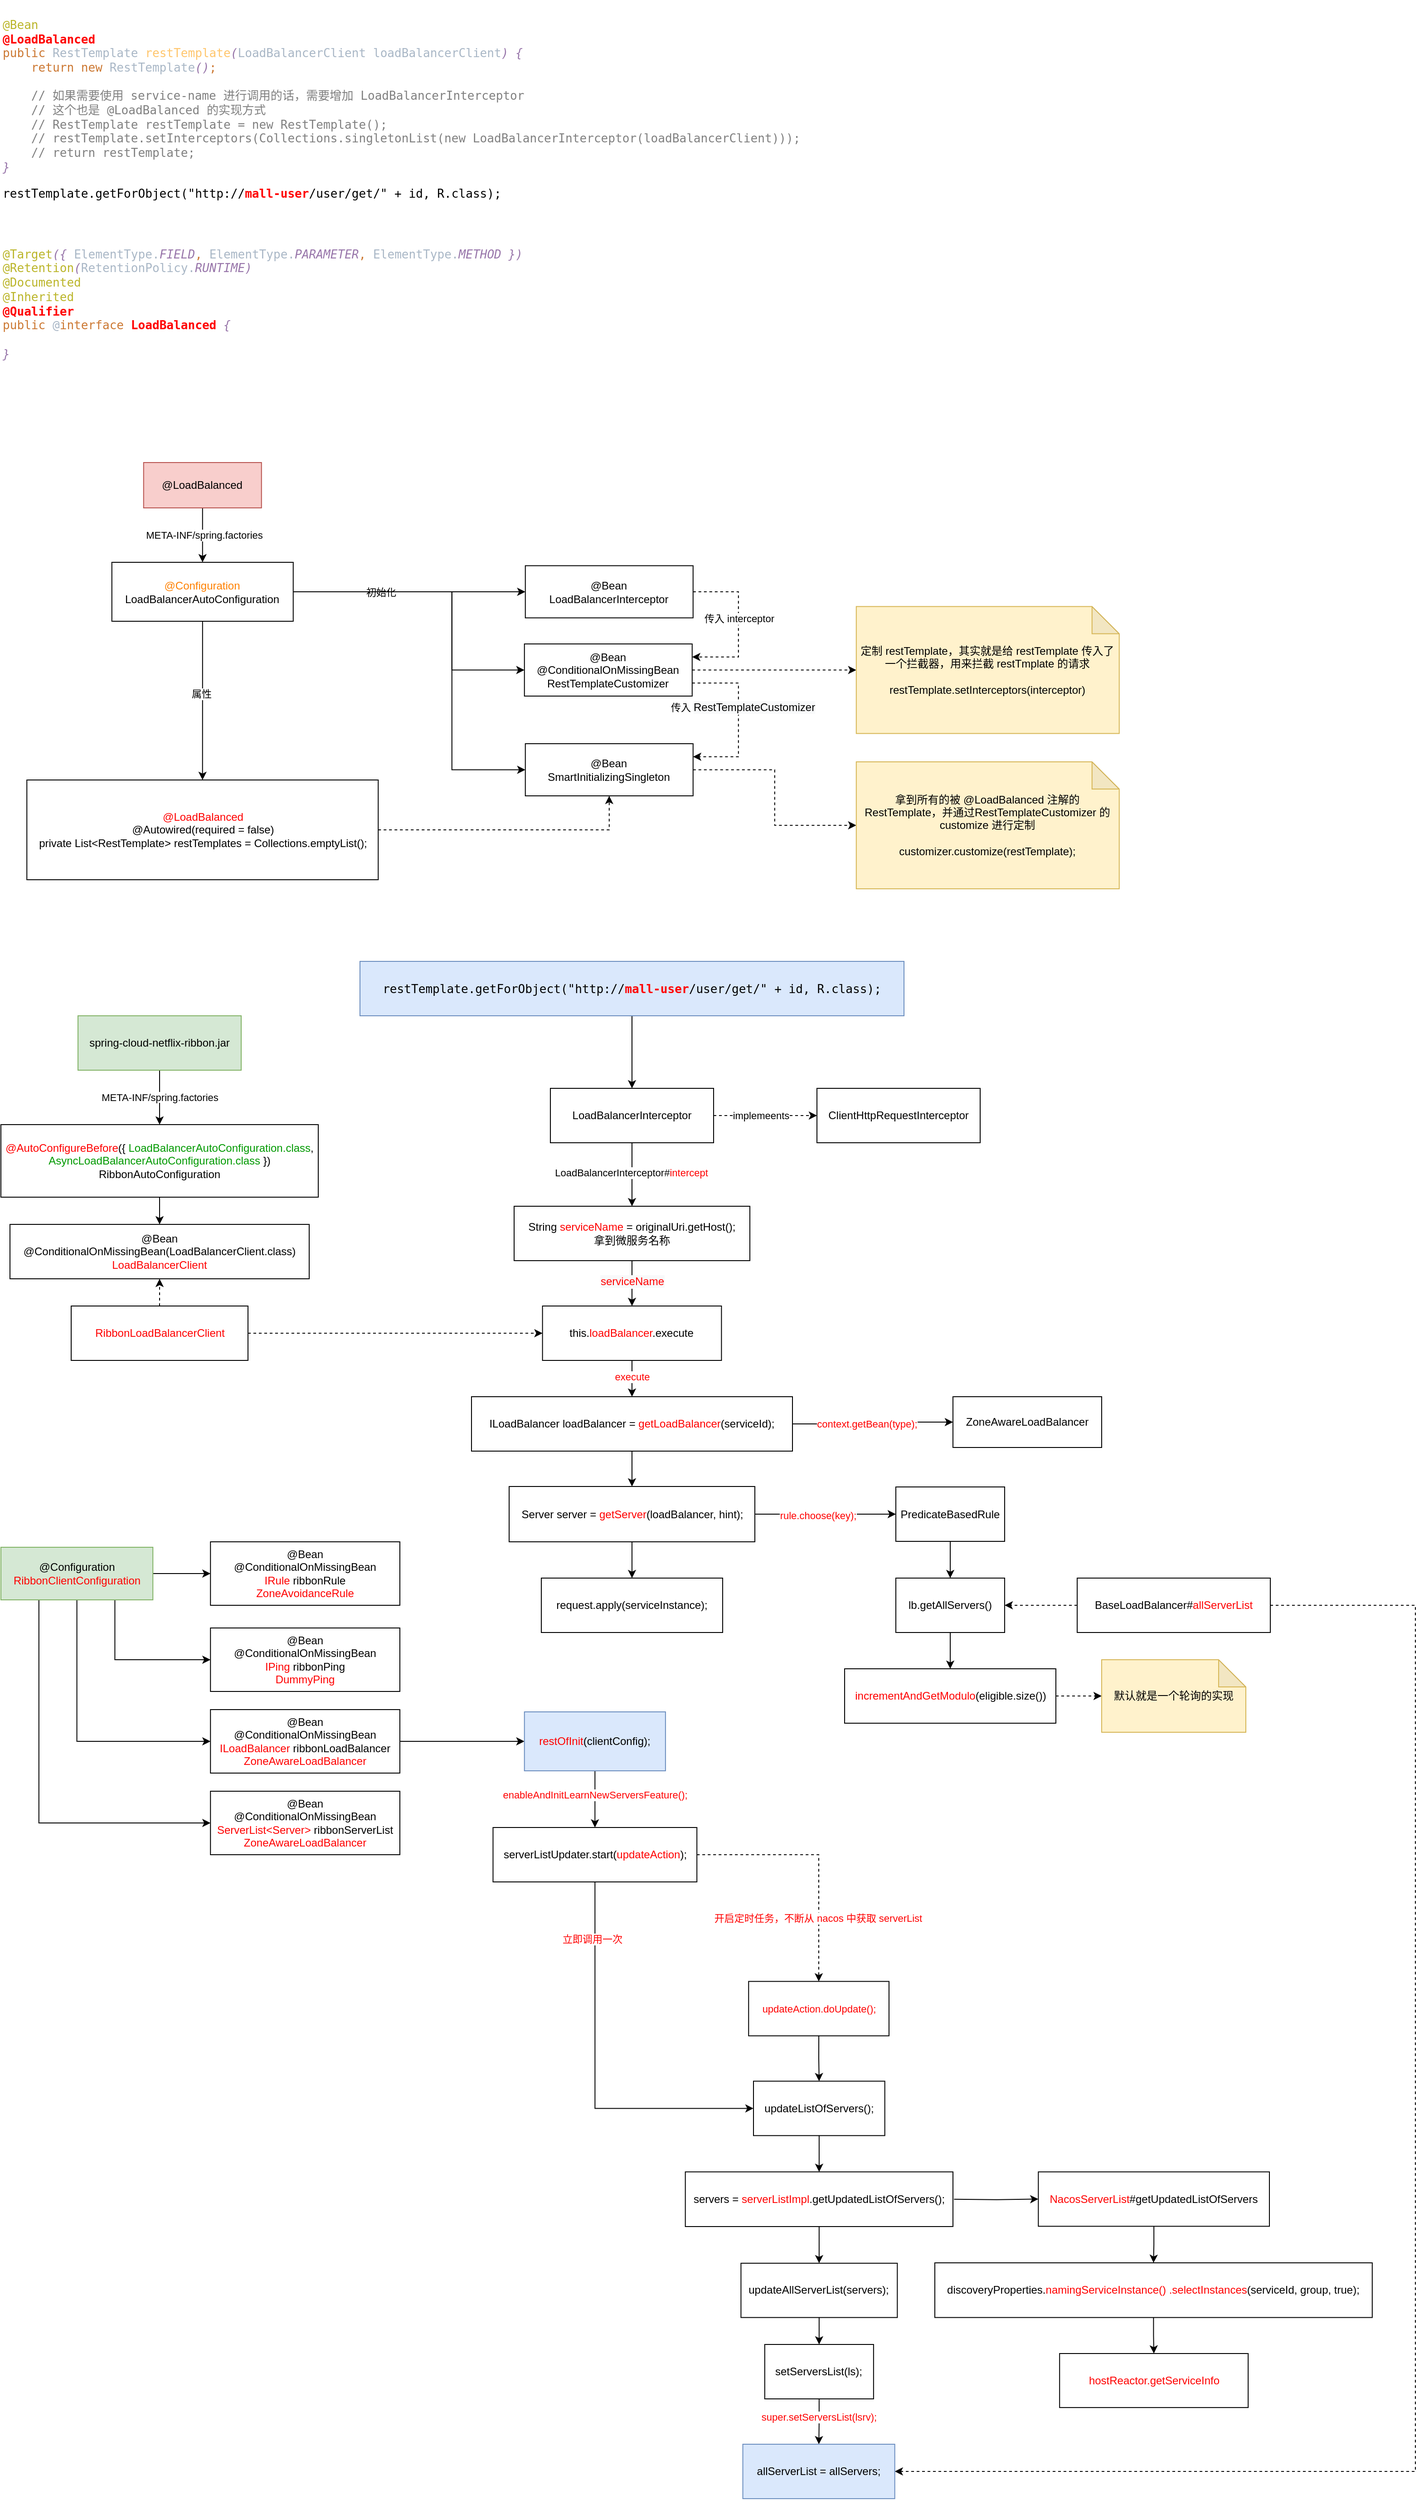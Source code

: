 <mxfile version="15.9.6" type="github">
  <diagram id="jnU9VCtfKc_u2QCwwV4z" name="Page-1">
    <mxGraphModel dx="1130" dy="623" grid="1" gridSize="10" guides="1" tooltips="1" connect="1" arrows="1" fold="1" page="1" pageScale="1" pageWidth="827" pageHeight="1169" math="0" shadow="0">
      <root>
        <mxCell id="0" />
        <mxCell id="1" parent="0" />
        <mxCell id="ezDLcKFUGdAhIEAtUIj--1" value="&lt;pre style=&quot;font-size: 9.8pt ; font-family: &amp;#34;jetbrains mono&amp;#34; , monospace&quot;&gt;&lt;span style=&quot;color: rgb(187 , 181 , 41)&quot;&gt;@Bean&lt;br&gt;&lt;/span&gt;&lt;b&gt;&lt;font color=&quot;#ff0000&quot;&gt;@LoadBalanced&lt;/font&gt;&lt;span style=&quot;color: rgb(128 , 128 , 128)&quot;&gt;&lt;br&gt;&lt;/span&gt;&lt;/b&gt;&lt;span style=&quot;color: rgb(204 , 120 , 50)&quot;&gt;public &lt;/span&gt;&lt;font color=&quot;#a9b7c6&quot;&gt;RestTemplate &lt;/font&gt;&lt;span style=&quot;color: rgb(255 , 198 , 109)&quot;&gt;restTemplate&lt;/span&gt;&lt;span style=&quot;color: rgb(152 , 118 , 170) ; font-style: italic&quot;&gt;(&lt;/span&gt;&lt;font color=&quot;#a9b7c6&quot;&gt;LoadBalancerClient loadBalancerClient&lt;/font&gt;&lt;span style=&quot;color: rgb(152 , 118 , 170) ; font-style: italic&quot;&gt;) {&lt;br&gt;&lt;/span&gt;&lt;span style=&quot;color: rgb(152 , 118 , 170) ; font-style: italic&quot;&gt;    &lt;/span&gt;&lt;span style=&quot;color: rgb(204 , 120 , 50)&quot;&gt;return new &lt;/span&gt;&lt;font color=&quot;#a9b7c6&quot;&gt;RestTemplate&lt;/font&gt;&lt;span style=&quot;color: rgb(152 , 118 , 170) ; font-style: italic&quot;&gt;()&lt;/span&gt;&lt;span style=&quot;color: rgb(204 , 120 , 50)&quot;&gt;;&lt;br&gt;&lt;/span&gt;&lt;span style=&quot;color: rgb(204 , 120 , 50)&quot;&gt;&lt;br&gt;&lt;/span&gt;&lt;span style=&quot;color: rgb(204 , 120 , 50)&quot;&gt;    &lt;/span&gt;&lt;span style=&quot;color: rgb(128 , 128 , 128)&quot;&gt;// 如果需要使用 service-name 进行调用的话，需要增加 LoadBalancerInterceptor&lt;br&gt;&lt;/span&gt;&lt;span style=&quot;color: rgb(128 , 128 , 128)&quot;&gt;    // 这个也是 @LoadBalanced 的实现方式&lt;br&gt;&lt;/span&gt;&lt;span style=&quot;color: rgb(128 , 128 , 128)&quot;&gt;    // RestTemplate restTemplate = new RestTemplate();&lt;br&gt;&lt;/span&gt;&lt;span style=&quot;color: rgb(128 , 128 , 128)&quot;&gt;    // restTemplate.setInterceptors(Collections.singletonList(new LoadBalancerInterceptor(loadBalancerClient)));&lt;br&gt;&lt;/span&gt;&lt;span style=&quot;color: rgb(128 , 128 , 128)&quot;&gt;    // return restTemplate;&lt;br&gt;&lt;/span&gt;&lt;span style=&quot;color: rgb(152 , 118 , 170) ; font-style: italic&quot;&gt;}&lt;/span&gt;&lt;/pre&gt;&lt;pre&gt;&lt;span style=&quot;font-size: 13.067px ; font-family: &amp;#34;jetbrains mono&amp;#34; , monospace ; white-space: normal&quot;&gt;restTemplate.getForObject(&quot;http://&lt;font color=&quot;#ff0000&quot;&gt;&lt;b&gt;mall-user&lt;/b&gt;&lt;/font&gt;/user/get/&quot; + id, R.class);&lt;/span&gt;&lt;br&gt;&lt;/pre&gt;" style="text;whiteSpace=wrap;html=1;" vertex="1" parent="1">
          <mxGeometry x="50" y="30" width="900" height="250" as="geometry" />
        </mxCell>
        <mxCell id="ezDLcKFUGdAhIEAtUIj--3" value="&lt;pre style=&quot;font-family: &amp;#34;jetbrains mono&amp;#34; , monospace ; font-size: 9.8pt&quot;&gt;&lt;span style=&quot;color: rgb(187 , 181 , 41)&quot;&gt;@Target&lt;/span&gt;&lt;span style=&quot;color: rgb(152 , 118 , 170) ; font-style: italic&quot;&gt;({ &lt;/span&gt;&lt;font color=&quot;#a9b7c6&quot;&gt;ElementType.&lt;/font&gt;&lt;span style=&quot;color: rgb(152 , 118 , 170) ; font-style: italic&quot;&gt;FIELD&lt;/span&gt;&lt;span style=&quot;color: rgb(204 , 120 , 50)&quot;&gt;, &lt;/span&gt;&lt;font color=&quot;#a9b7c6&quot;&gt;ElementType.&lt;/font&gt;&lt;span style=&quot;color: rgb(152 , 118 , 170) ; font-style: italic&quot;&gt;PARAMETER&lt;/span&gt;&lt;span style=&quot;color: rgb(204 , 120 , 50)&quot;&gt;, &lt;/span&gt;&lt;font color=&quot;#a9b7c6&quot;&gt;ElementType.&lt;/font&gt;&lt;span style=&quot;color: rgb(152 , 118 , 170) ; font-style: italic&quot;&gt;METHOD })&lt;br&gt;&lt;/span&gt;&lt;span style=&quot;color: rgb(187 , 181 , 41)&quot;&gt;@Retention&lt;/span&gt;&lt;span style=&quot;color: rgb(152 , 118 , 170) ; font-style: italic&quot;&gt;(&lt;/span&gt;&lt;font color=&quot;#a9b7c6&quot;&gt;RetentionPolicy.&lt;/font&gt;&lt;span style=&quot;color: rgb(152 , 118 , 170) ; font-style: italic&quot;&gt;RUNTIME)&lt;br&gt;&lt;/span&gt;&lt;span style=&quot;color: rgb(187 , 181 , 41)&quot;&gt;@Documented&lt;br&gt;&lt;/span&gt;&lt;span style=&quot;color: rgb(187 , 181 , 41)&quot;&gt;@Inherited&lt;br&gt;&lt;/span&gt;&lt;b&gt;&lt;font color=&quot;#ff0000&quot;&gt;@Qualifier&lt;/font&gt;&lt;/b&gt;&lt;font color=&quot;#bbb529&quot;&gt;&lt;br&gt;&lt;/font&gt;&lt;span style=&quot;color: rgb(204 , 120 , 50)&quot;&gt;public &lt;/span&gt;&lt;font color=&quot;#a9b7c6&quot;&gt;@&lt;/font&gt;&lt;span style=&quot;color: rgb(204 , 120 , 50)&quot;&gt;interface &lt;/span&gt;&lt;b&gt;&lt;font color=&quot;#ff0000&quot;&gt;LoadBalanced&lt;/font&gt;&lt;/b&gt;&lt;font color=&quot;#bbb529&quot;&gt; &lt;/font&gt;&lt;span style=&quot;color: rgb(152 , 118 , 170) ; font-style: italic&quot;&gt;{&lt;br&gt;&lt;/span&gt;&lt;span style=&quot;color: rgb(152 , 118 , 170) ; font-style: italic&quot;&gt;&lt;br&gt;&lt;/span&gt;&lt;span style=&quot;color: rgb(152 , 118 , 170) ; font-style: italic&quot;&gt;}&lt;/span&gt;&lt;/pre&gt;" style="text;html=1;strokeColor=none;fillColor=none;align=left;verticalAlign=middle;whiteSpace=wrap;fontColor=none;" vertex="1" parent="1">
          <mxGeometry x="50" y="290" width="600" height="150" as="geometry" />
        </mxCell>
        <mxCell id="ezDLcKFUGdAhIEAtUIj--9" style="edgeStyle=orthogonalEdgeStyle;rounded=0;orthogonalLoop=1;jettySize=auto;html=1;exitX=0.5;exitY=1;exitDx=0;exitDy=0;entryX=0.5;entryY=0;entryDx=0;entryDy=0;fontColor=#FF0000;" edge="1" parent="1" source="ezDLcKFUGdAhIEAtUIj--5" target="ezDLcKFUGdAhIEAtUIj--8">
          <mxGeometry relative="1" as="geometry" />
        </mxCell>
        <mxCell id="ezDLcKFUGdAhIEAtUIj--10" value="META-INF/spring.factories" style="edgeLabel;html=1;align=center;verticalAlign=middle;resizable=0;points=[];fontColor=#000000;" vertex="1" connectable="0" parent="ezDLcKFUGdAhIEAtUIj--9">
          <mxGeometry y="1" relative="1" as="geometry">
            <mxPoint as="offset" />
          </mxGeometry>
        </mxCell>
        <mxCell id="ezDLcKFUGdAhIEAtUIj--5" value="@LoadBalanced" style="rounded=0;whiteSpace=wrap;html=1;labelBackgroundColor=none;fillColor=#f8cecc;strokeColor=#b85450;" vertex="1" parent="1">
          <mxGeometry x="207.38" y="540" width="130" height="50" as="geometry" />
        </mxCell>
        <mxCell id="ezDLcKFUGdAhIEAtUIj--12" value="" style="edgeStyle=orthogonalEdgeStyle;rounded=0;orthogonalLoop=1;jettySize=auto;html=1;fontColor=#000000;" edge="1" parent="1" source="ezDLcKFUGdAhIEAtUIj--8" target="ezDLcKFUGdAhIEAtUIj--11">
          <mxGeometry relative="1" as="geometry" />
        </mxCell>
        <mxCell id="ezDLcKFUGdAhIEAtUIj--13" value="初始化" style="edgeLabel;html=1;align=center;verticalAlign=middle;resizable=0;points=[];fontColor=#000000;" vertex="1" connectable="0" parent="ezDLcKFUGdAhIEAtUIj--12">
          <mxGeometry x="-0.1" relative="1" as="geometry">
            <mxPoint x="-19" as="offset" />
          </mxGeometry>
        </mxCell>
        <mxCell id="ezDLcKFUGdAhIEAtUIj--15" style="edgeStyle=orthogonalEdgeStyle;rounded=0;orthogonalLoop=1;jettySize=auto;html=1;exitX=1;exitY=0.5;exitDx=0;exitDy=0;entryX=0;entryY=0.5;entryDx=0;entryDy=0;fontColor=#000000;" edge="1" parent="1" source="ezDLcKFUGdAhIEAtUIj--8" target="ezDLcKFUGdAhIEAtUIj--14">
          <mxGeometry relative="1" as="geometry">
            <Array as="points">
              <mxPoint x="547.38" y="683" />
              <mxPoint x="547.38" y="769" />
            </Array>
          </mxGeometry>
        </mxCell>
        <mxCell id="ezDLcKFUGdAhIEAtUIj--26" style="edgeStyle=orthogonalEdgeStyle;rounded=0;orthogonalLoop=1;jettySize=auto;html=1;exitX=1;exitY=0.5;exitDx=0;exitDy=0;fontColor=#000000;entryX=0;entryY=0.5;entryDx=0;entryDy=0;" edge="1" parent="1" source="ezDLcKFUGdAhIEAtUIj--8" target="ezDLcKFUGdAhIEAtUIj--25">
          <mxGeometry relative="1" as="geometry">
            <mxPoint x="477.38" y="860" as="targetPoint" />
            <Array as="points">
              <mxPoint x="547.38" y="683" />
              <mxPoint x="547.38" y="879" />
            </Array>
          </mxGeometry>
        </mxCell>
        <mxCell id="ezDLcKFUGdAhIEAtUIj--28" value="" style="edgeStyle=orthogonalEdgeStyle;rounded=0;orthogonalLoop=1;jettySize=auto;html=1;fontColor=#000000;" edge="1" parent="1" source="ezDLcKFUGdAhIEAtUIj--8" target="ezDLcKFUGdAhIEAtUIj--27">
          <mxGeometry relative="1" as="geometry" />
        </mxCell>
        <mxCell id="ezDLcKFUGdAhIEAtUIj--29" value="属性" style="edgeLabel;html=1;align=center;verticalAlign=middle;resizable=0;points=[];fontColor=#000000;" vertex="1" connectable="0" parent="ezDLcKFUGdAhIEAtUIj--28">
          <mxGeometry x="-0.092" y="-2" relative="1" as="geometry">
            <mxPoint as="offset" />
          </mxGeometry>
        </mxCell>
        <mxCell id="ezDLcKFUGdAhIEAtUIj--8" value="&lt;font color=&quot;#ff8000&quot;&gt;@Configuration&lt;/font&gt;&lt;br&gt;&lt;font color=&quot;#000000&quot;&gt;LoadBalancerAutoConfiguration&lt;/font&gt;" style="rounded=0;whiteSpace=wrap;html=1;labelBackgroundColor=none;fontColor=#FF0000;" vertex="1" parent="1">
          <mxGeometry x="172.38" y="650" width="200" height="65" as="geometry" />
        </mxCell>
        <mxCell id="ezDLcKFUGdAhIEAtUIj--18" style="edgeStyle=orthogonalEdgeStyle;rounded=0;orthogonalLoop=1;jettySize=auto;html=1;exitX=1;exitY=0.5;exitDx=0;exitDy=0;entryX=1;entryY=0.25;entryDx=0;entryDy=0;fontColor=#000000;dashed=1;" edge="1" parent="1" source="ezDLcKFUGdAhIEAtUIj--11" target="ezDLcKFUGdAhIEAtUIj--14">
          <mxGeometry relative="1" as="geometry">
            <Array as="points">
              <mxPoint x="863.38" y="683" />
              <mxPoint x="863.38" y="754" />
            </Array>
          </mxGeometry>
        </mxCell>
        <mxCell id="ezDLcKFUGdAhIEAtUIj--19" value="传入 interceptor" style="edgeLabel;html=1;align=center;verticalAlign=middle;resizable=0;points=[];fontColor=#000000;" vertex="1" connectable="0" parent="ezDLcKFUGdAhIEAtUIj--18">
          <mxGeometry x="0.186" relative="1" as="geometry">
            <mxPoint y="-23" as="offset" />
          </mxGeometry>
        </mxCell>
        <mxCell id="ezDLcKFUGdAhIEAtUIj--11" value="&lt;font color=&quot;#000000&quot;&gt;@Bean&lt;br&gt;LoadBalancerInterceptor&lt;/font&gt;" style="whiteSpace=wrap;html=1;fontColor=#FF0000;rounded=0;labelBackgroundColor=none;" vertex="1" parent="1">
          <mxGeometry x="628.38" y="653.75" width="185" height="57.5" as="geometry" />
        </mxCell>
        <mxCell id="ezDLcKFUGdAhIEAtUIj--24" style="edgeStyle=orthogonalEdgeStyle;rounded=0;orthogonalLoop=1;jettySize=auto;html=1;exitX=1;exitY=0.5;exitDx=0;exitDy=0;entryX=0;entryY=0.5;entryDx=0;entryDy=0;entryPerimeter=0;dashed=1;fontColor=#000000;" edge="1" parent="1" source="ezDLcKFUGdAhIEAtUIj--14" target="ezDLcKFUGdAhIEAtUIj--22">
          <mxGeometry relative="1" as="geometry" />
        </mxCell>
        <mxCell id="ezDLcKFUGdAhIEAtUIj--32" style="edgeStyle=orthogonalEdgeStyle;rounded=0;orthogonalLoop=1;jettySize=auto;html=1;exitX=1;exitY=0.75;exitDx=0;exitDy=0;entryX=1;entryY=0.25;entryDx=0;entryDy=0;fontColor=#000000;dashed=1;" edge="1" parent="1" source="ezDLcKFUGdAhIEAtUIj--14" target="ezDLcKFUGdAhIEAtUIj--25">
          <mxGeometry relative="1" as="geometry">
            <Array as="points">
              <mxPoint x="863.38" y="783" />
              <mxPoint x="863.38" y="864" />
            </Array>
          </mxGeometry>
        </mxCell>
        <mxCell id="ezDLcKFUGdAhIEAtUIj--33" value="传入&amp;nbsp;&lt;span style=&quot;font-size: 12px ; background-color: rgb(248 , 249 , 250)&quot;&gt;RestTemplateCustomizer&lt;/span&gt;" style="edgeLabel;html=1;align=center;verticalAlign=middle;resizable=0;points=[];fontColor=#000000;" vertex="1" connectable="0" parent="ezDLcKFUGdAhIEAtUIj--32">
          <mxGeometry x="0.046" y="-1" relative="1" as="geometry">
            <mxPoint x="5" y="-18" as="offset" />
          </mxGeometry>
        </mxCell>
        <mxCell id="ezDLcKFUGdAhIEAtUIj--14" value="&lt;div&gt;&lt;span&gt;&lt;font color=&quot;#000000&quot;&gt;@Bean&lt;/font&gt;&lt;/span&gt;&lt;/div&gt;&lt;font color=&quot;#000000&quot;&gt;@ConditionalOnMissingBean&lt;br&gt;&lt;/font&gt;&lt;div&gt;&lt;span&gt;&lt;font color=&quot;#000000&quot;&gt;RestTemplateCustomizer&lt;/font&gt;&lt;/span&gt;&lt;/div&gt;" style="whiteSpace=wrap;html=1;fontColor=#FF0000;rounded=0;labelBackgroundColor=none;align=center;" vertex="1" parent="1">
          <mxGeometry x="627.38" y="740" width="185" height="57.5" as="geometry" />
        </mxCell>
        <mxCell id="ezDLcKFUGdAhIEAtUIj--22" value="定制 restTemplate，其实就是给 restTemplate 传入了一个拦截器，用来拦截 restTmplate 的请求&lt;br&gt;&lt;br&gt;restTemplate.setInterceptors(interceptor)" style="shape=note;whiteSpace=wrap;html=1;backgroundOutline=1;darkOpacity=0.05;labelBackgroundColor=none;fillColor=#fff2cc;strokeColor=#d6b656;" vertex="1" parent="1">
          <mxGeometry x="993.38" y="698.75" width="290" height="140" as="geometry" />
        </mxCell>
        <mxCell id="ezDLcKFUGdAhIEAtUIj--35" style="edgeStyle=orthogonalEdgeStyle;rounded=0;orthogonalLoop=1;jettySize=auto;html=1;exitX=1;exitY=0.5;exitDx=0;exitDy=0;entryX=0;entryY=0.5;entryDx=0;entryDy=0;entryPerimeter=0;dashed=1;fontColor=#000000;" edge="1" parent="1" source="ezDLcKFUGdAhIEAtUIj--25" target="ezDLcKFUGdAhIEAtUIj--34">
          <mxGeometry relative="1" as="geometry" />
        </mxCell>
        <mxCell id="ezDLcKFUGdAhIEAtUIj--25" value="&lt;div&gt;&lt;span&gt;&lt;font color=&quot;#000000&quot;&gt;@Bean&lt;/font&gt;&lt;/span&gt;&lt;/div&gt;&lt;font color=&quot;#000000&quot;&gt;SmartInitializingSingleton&lt;/font&gt;" style="whiteSpace=wrap;html=1;fontColor=#FF0000;rounded=0;labelBackgroundColor=none;align=center;" vertex="1" parent="1">
          <mxGeometry x="628.38" y="850" width="185" height="57.5" as="geometry" />
        </mxCell>
        <mxCell id="ezDLcKFUGdAhIEAtUIj--36" style="edgeStyle=orthogonalEdgeStyle;rounded=0;orthogonalLoop=1;jettySize=auto;html=1;exitX=1;exitY=0.5;exitDx=0;exitDy=0;entryX=0.5;entryY=1;entryDx=0;entryDy=0;dashed=1;fontColor=#000000;" edge="1" parent="1" source="ezDLcKFUGdAhIEAtUIj--27" target="ezDLcKFUGdAhIEAtUIj--25">
          <mxGeometry relative="1" as="geometry" />
        </mxCell>
        <mxCell id="ezDLcKFUGdAhIEAtUIj--27" value="@LoadBalanced &lt;br&gt;&lt;font color=&quot;#000000&quot;&gt;@Autowired(required = false) &lt;br&gt;private List&amp;lt;RestTemplate&amp;gt; restTemplates = Collections.emptyList();&lt;/font&gt;" style="whiteSpace=wrap;html=1;fontColor=#FF0000;rounded=0;labelBackgroundColor=none;" vertex="1" parent="1">
          <mxGeometry x="78.63" y="890" width="387.5" height="110" as="geometry" />
        </mxCell>
        <mxCell id="ezDLcKFUGdAhIEAtUIj--34" value="拿到所有的被 @LoadBalanced 注解的 RestTemplate，并通过RestTemplateCustomizer 的 customize 进行定制&lt;br&gt;&lt;br&gt;customizer.customize(restTemplate);" style="shape=note;whiteSpace=wrap;html=1;backgroundOutline=1;darkOpacity=0.05;labelBackgroundColor=none;fillColor=#fff2cc;strokeColor=#d6b656;" vertex="1" parent="1">
          <mxGeometry x="993.38" y="870" width="290" height="140" as="geometry" />
        </mxCell>
        <mxCell id="ezDLcKFUGdAhIEAtUIj--43" style="edgeStyle=orthogonalEdgeStyle;rounded=0;orthogonalLoop=1;jettySize=auto;html=1;exitX=0.5;exitY=1;exitDx=0;exitDy=0;entryX=0.5;entryY=0;entryDx=0;entryDy=0;fontColor=#000000;" edge="1" parent="1" source="ezDLcKFUGdAhIEAtUIj--38" target="ezDLcKFUGdAhIEAtUIj--39">
          <mxGeometry relative="1" as="geometry" />
        </mxCell>
        <mxCell id="ezDLcKFUGdAhIEAtUIj--38" value="&lt;pre style=&quot;text-align: left&quot;&gt;&lt;span style=&quot;font-size: 13.067px ; font-family: &amp;#34;jetbrains mono&amp;#34; , monospace&quot;&gt;restTemplate.getForObject(&quot;http://&lt;font color=&quot;#ff0000&quot;&gt;&lt;b&gt;mall-user&lt;/b&gt;&lt;/font&gt;/user/get/&quot; + id, R.class);&lt;/span&gt;&lt;/pre&gt;" style="rounded=0;whiteSpace=wrap;html=1;labelBackgroundColor=none;fillColor=#dae8fc;strokeColor=#6c8ebf;" vertex="1" parent="1">
          <mxGeometry x="446" y="1090" width="600" height="60" as="geometry" />
        </mxCell>
        <mxCell id="ezDLcKFUGdAhIEAtUIj--41" value="" style="edgeStyle=orthogonalEdgeStyle;rounded=0;orthogonalLoop=1;jettySize=auto;html=1;dashed=1;fontColor=#000000;" edge="1" parent="1" source="ezDLcKFUGdAhIEAtUIj--39" target="ezDLcKFUGdAhIEAtUIj--40">
          <mxGeometry relative="1" as="geometry" />
        </mxCell>
        <mxCell id="ezDLcKFUGdAhIEAtUIj--42" value="implemeents" style="edgeLabel;html=1;align=center;verticalAlign=middle;resizable=0;points=[];fontColor=#000000;" vertex="1" connectable="0" parent="ezDLcKFUGdAhIEAtUIj--41">
          <mxGeometry x="-0.385" y="-1" relative="1" as="geometry">
            <mxPoint x="17" y="-1" as="offset" />
          </mxGeometry>
        </mxCell>
        <mxCell id="ezDLcKFUGdAhIEAtUIj--45" value="" style="edgeStyle=orthogonalEdgeStyle;rounded=0;orthogonalLoop=1;jettySize=auto;html=1;fontColor=#000000;" edge="1" parent="1" source="ezDLcKFUGdAhIEAtUIj--39" target="ezDLcKFUGdAhIEAtUIj--44">
          <mxGeometry relative="1" as="geometry" />
        </mxCell>
        <mxCell id="ezDLcKFUGdAhIEAtUIj--46" value="LoadBalancerInterceptor#&lt;font color=&quot;#ff0000&quot;&gt;intercept&lt;/font&gt;" style="edgeLabel;html=1;align=center;verticalAlign=middle;resizable=0;points=[];fontColor=#000000;" vertex="1" connectable="0" parent="ezDLcKFUGdAhIEAtUIj--45">
          <mxGeometry x="-0.075" y="-1" relative="1" as="geometry">
            <mxPoint as="offset" />
          </mxGeometry>
        </mxCell>
        <mxCell id="ezDLcKFUGdAhIEAtUIj--39" value="LoadBalancerInterceptor" style="rounded=0;whiteSpace=wrap;html=1;labelBackgroundColor=none;fontColor=#000000;" vertex="1" parent="1">
          <mxGeometry x="656.01" y="1230" width="180" height="60" as="geometry" />
        </mxCell>
        <mxCell id="ezDLcKFUGdAhIEAtUIj--40" value="ClientHttpRequestInterceptor" style="whiteSpace=wrap;html=1;fontColor=#000000;rounded=0;labelBackgroundColor=none;" vertex="1" parent="1">
          <mxGeometry x="950" y="1230" width="180" height="60" as="geometry" />
        </mxCell>
        <mxCell id="ezDLcKFUGdAhIEAtUIj--57" value="" style="edgeStyle=orthogonalEdgeStyle;rounded=0;orthogonalLoop=1;jettySize=auto;html=1;fontColor=#000000;" edge="1" parent="1" source="ezDLcKFUGdAhIEAtUIj--44" target="ezDLcKFUGdAhIEAtUIj--56">
          <mxGeometry relative="1" as="geometry" />
        </mxCell>
        <mxCell id="ezDLcKFUGdAhIEAtUIj--67" value="&lt;span style=&quot;font-size: 12px ; background-color: rgb(248 , 249 , 250)&quot;&gt;serviceName&lt;/span&gt;" style="edgeLabel;html=1;align=center;verticalAlign=middle;resizable=0;points=[];fontColor=#FF0000;" vertex="1" connectable="0" parent="ezDLcKFUGdAhIEAtUIj--57">
          <mxGeometry x="-0.108" relative="1" as="geometry">
            <mxPoint as="offset" />
          </mxGeometry>
        </mxCell>
        <mxCell id="ezDLcKFUGdAhIEAtUIj--44" value="String &lt;font color=&quot;#ff0000&quot;&gt;serviceName&lt;/font&gt; = originalUri.getHost();&lt;br&gt;拿到微服务名称" style="whiteSpace=wrap;html=1;fontColor=#000000;rounded=0;labelBackgroundColor=none;" vertex="1" parent="1">
          <mxGeometry x="616.01" y="1360" width="260" height="60" as="geometry" />
        </mxCell>
        <mxCell id="ezDLcKFUGdAhIEAtUIj--59" style="edgeStyle=orthogonalEdgeStyle;rounded=0;orthogonalLoop=1;jettySize=auto;html=1;exitX=0.5;exitY=1;exitDx=0;exitDy=0;entryX=0.5;entryY=0;entryDx=0;entryDy=0;fontColor=#000000;" edge="1" parent="1" source="ezDLcKFUGdAhIEAtUIj--47" target="ezDLcKFUGdAhIEAtUIj--48">
          <mxGeometry relative="1" as="geometry" />
        </mxCell>
        <mxCell id="ezDLcKFUGdAhIEAtUIj--47" value="&lt;font color=&quot;#000000&quot;&gt;spring-cloud-netflix-ribbon.jar&lt;/font&gt;" style="rounded=0;whiteSpace=wrap;html=1;labelBackgroundColor=none;fillColor=#d5e8d4;strokeColor=#82b366;" vertex="1" parent="1">
          <mxGeometry x="135" y="1150" width="180" height="60" as="geometry" />
        </mxCell>
        <mxCell id="ezDLcKFUGdAhIEAtUIj--62" style="edgeStyle=orthogonalEdgeStyle;rounded=0;orthogonalLoop=1;jettySize=auto;html=1;exitX=0.5;exitY=1;exitDx=0;exitDy=0;entryX=0.5;entryY=0;entryDx=0;entryDy=0;fontColor=#000000;" edge="1" parent="1" source="ezDLcKFUGdAhIEAtUIj--48" target="ezDLcKFUGdAhIEAtUIj--51">
          <mxGeometry relative="1" as="geometry" />
        </mxCell>
        <mxCell id="ezDLcKFUGdAhIEAtUIj--48" value="@AutoConfigureBefore&lt;font color=&quot;#000000&quot;&gt;({ &lt;/font&gt;&lt;font color=&quot;#009900&quot;&gt;LoadBalancerAutoConfiguration.class&lt;/font&gt;&lt;font color=&quot;#000000&quot;&gt;, &lt;/font&gt;&lt;font color=&quot;#009900&quot;&gt;AsyncLoadBalancerAutoConfiguration.class&lt;/font&gt;&lt;font color=&quot;#000000&quot;&gt; })&lt;br&gt;RibbonAutoConfiguration&lt;/font&gt;" style="whiteSpace=wrap;html=1;fontColor=#FF0000;rounded=0;labelBackgroundColor=none;" vertex="1" parent="1">
          <mxGeometry x="50" y="1270" width="350" height="80" as="geometry" />
        </mxCell>
        <mxCell id="ezDLcKFUGdAhIEAtUIj--51" value="&lt;font color=&quot;#000000&quot;&gt;@Bean&lt;br&gt;@ConditionalOnMissingBean(LoadBalancerClient.class)&lt;/font&gt;&lt;br&gt;LoadBalancerClient" style="whiteSpace=wrap;html=1;fontColor=#FF0000;rounded=0;labelBackgroundColor=none;" vertex="1" parent="1">
          <mxGeometry x="60" y="1380" width="330" height="60" as="geometry" />
        </mxCell>
        <mxCell id="ezDLcKFUGdAhIEAtUIj--55" style="edgeStyle=orthogonalEdgeStyle;rounded=0;orthogonalLoop=1;jettySize=auto;html=1;exitX=0.5;exitY=0;exitDx=0;exitDy=0;entryX=0.5;entryY=1;entryDx=0;entryDy=0;fontColor=#000000;dashed=1;" edge="1" parent="1" source="ezDLcKFUGdAhIEAtUIj--53" target="ezDLcKFUGdAhIEAtUIj--51">
          <mxGeometry relative="1" as="geometry" />
        </mxCell>
        <mxCell id="ezDLcKFUGdAhIEAtUIj--63" style="edgeStyle=orthogonalEdgeStyle;rounded=0;orthogonalLoop=1;jettySize=auto;html=1;exitX=1;exitY=0.5;exitDx=0;exitDy=0;entryX=0;entryY=0.5;entryDx=0;entryDy=0;fontColor=#000000;dashed=1;" edge="1" parent="1" source="ezDLcKFUGdAhIEAtUIj--53" target="ezDLcKFUGdAhIEAtUIj--56">
          <mxGeometry relative="1" as="geometry" />
        </mxCell>
        <mxCell id="ezDLcKFUGdAhIEAtUIj--53" value="RibbonLoadBalancerClient" style="whiteSpace=wrap;html=1;fontColor=#FF0000;rounded=0;labelBackgroundColor=none;" vertex="1" parent="1">
          <mxGeometry x="127.5" y="1470" width="195" height="60" as="geometry" />
        </mxCell>
        <mxCell id="ezDLcKFUGdAhIEAtUIj--66" value="" style="edgeStyle=orthogonalEdgeStyle;rounded=0;orthogonalLoop=1;jettySize=auto;html=1;fontColor=#FF0000;" edge="1" parent="1" source="ezDLcKFUGdAhIEAtUIj--56" target="ezDLcKFUGdAhIEAtUIj--65">
          <mxGeometry relative="1" as="geometry" />
        </mxCell>
        <mxCell id="ezDLcKFUGdAhIEAtUIj--128" value="execute" style="edgeLabel;html=1;align=center;verticalAlign=middle;resizable=0;points=[];fontColor=#FF0000;" vertex="1" connectable="0" parent="ezDLcKFUGdAhIEAtUIj--66">
          <mxGeometry x="-0.126" relative="1" as="geometry">
            <mxPoint as="offset" />
          </mxGeometry>
        </mxCell>
        <mxCell id="ezDLcKFUGdAhIEAtUIj--56" value="this.&lt;font color=&quot;#ff0000&quot;&gt;loadBalancer&lt;/font&gt;.execute" style="whiteSpace=wrap;html=1;fontColor=#000000;rounded=0;labelBackgroundColor=none;" vertex="1" parent="1">
          <mxGeometry x="647.32" y="1470" width="197.37" height="60" as="geometry" />
        </mxCell>
        <mxCell id="ezDLcKFUGdAhIEAtUIj--60" value="&lt;span style=&quot;font-size: 11px ; background-color: rgb(255 , 255 , 255)&quot;&gt;META-INF/spring.factories&lt;/span&gt;" style="text;html=1;align=center;verticalAlign=middle;resizable=0;points=[];autosize=1;strokeColor=none;fillColor=none;fontColor=#000000;" vertex="1" parent="1">
          <mxGeometry x="145" y="1230" width="160" height="20" as="geometry" />
        </mxCell>
        <mxCell id="ezDLcKFUGdAhIEAtUIj--69" value="" style="edgeStyle=orthogonalEdgeStyle;rounded=0;orthogonalLoop=1;jettySize=auto;html=1;fontColor=#FF0000;" edge="1" parent="1" source="ezDLcKFUGdAhIEAtUIj--65" target="ezDLcKFUGdAhIEAtUIj--68">
          <mxGeometry relative="1" as="geometry" />
        </mxCell>
        <mxCell id="ezDLcKFUGdAhIEAtUIj--70" value="context.getBean(type);" style="edgeLabel;html=1;align=center;verticalAlign=middle;resizable=0;points=[];fontColor=#FF0000;" vertex="1" connectable="0" parent="ezDLcKFUGdAhIEAtUIj--69">
          <mxGeometry x="-0.084" relative="1" as="geometry">
            <mxPoint as="offset" />
          </mxGeometry>
        </mxCell>
        <mxCell id="ezDLcKFUGdAhIEAtUIj--86" style="edgeStyle=orthogonalEdgeStyle;rounded=0;orthogonalLoop=1;jettySize=auto;html=1;exitX=0.5;exitY=1;exitDx=0;exitDy=0;fontColor=#FF0000;" edge="1" parent="1" source="ezDLcKFUGdAhIEAtUIj--65" target="ezDLcKFUGdAhIEAtUIj--84">
          <mxGeometry relative="1" as="geometry" />
        </mxCell>
        <mxCell id="ezDLcKFUGdAhIEAtUIj--65" value="ILoadBalancer loadBalancer = &lt;font color=&quot;#ff0000&quot;&gt;getLoadBalancer&lt;/font&gt;(serviceId);" style="whiteSpace=wrap;html=1;fontColor=#000000;rounded=0;labelBackgroundColor=none;" vertex="1" parent="1">
          <mxGeometry x="569.01" y="1570" width="353.99" height="60" as="geometry" />
        </mxCell>
        <mxCell id="ezDLcKFUGdAhIEAtUIj--68" value="ZoneAwareLoadBalancer" style="whiteSpace=wrap;html=1;fontColor=#000000;rounded=0;labelBackgroundColor=none;" vertex="1" parent="1">
          <mxGeometry x="1100" y="1570" width="164.01" height="56" as="geometry" />
        </mxCell>
        <mxCell id="ezDLcKFUGdAhIEAtUIj--80" style="edgeStyle=orthogonalEdgeStyle;rounded=0;orthogonalLoop=1;jettySize=auto;html=1;exitX=1;exitY=0.5;exitDx=0;exitDy=0;entryX=0;entryY=0.5;entryDx=0;entryDy=0;fontColor=#000000;" edge="1" parent="1" source="ezDLcKFUGdAhIEAtUIj--71" target="ezDLcKFUGdAhIEAtUIj--74">
          <mxGeometry relative="1" as="geometry" />
        </mxCell>
        <mxCell id="ezDLcKFUGdAhIEAtUIj--81" style="edgeStyle=orthogonalEdgeStyle;rounded=0;orthogonalLoop=1;jettySize=auto;html=1;exitX=0.75;exitY=1;exitDx=0;exitDy=0;entryX=0;entryY=0.5;entryDx=0;entryDy=0;fontColor=#000000;" edge="1" parent="1" source="ezDLcKFUGdAhIEAtUIj--71" target="ezDLcKFUGdAhIEAtUIj--76">
          <mxGeometry relative="1" as="geometry" />
        </mxCell>
        <mxCell id="ezDLcKFUGdAhIEAtUIj--82" style="edgeStyle=orthogonalEdgeStyle;rounded=0;orthogonalLoop=1;jettySize=auto;html=1;exitX=0.5;exitY=1;exitDx=0;exitDy=0;entryX=0;entryY=0.5;entryDx=0;entryDy=0;fontColor=#000000;" edge="1" parent="1" source="ezDLcKFUGdAhIEAtUIj--71" target="ezDLcKFUGdAhIEAtUIj--78">
          <mxGeometry relative="1" as="geometry" />
        </mxCell>
        <mxCell id="ezDLcKFUGdAhIEAtUIj--97" style="edgeStyle=orthogonalEdgeStyle;rounded=0;orthogonalLoop=1;jettySize=auto;html=1;exitX=0.25;exitY=1;exitDx=0;exitDy=0;entryX=0;entryY=0.5;entryDx=0;entryDy=0;fontColor=#FF0000;" edge="1" parent="1" source="ezDLcKFUGdAhIEAtUIj--71" target="ezDLcKFUGdAhIEAtUIj--96">
          <mxGeometry relative="1" as="geometry" />
        </mxCell>
        <mxCell id="ezDLcKFUGdAhIEAtUIj--71" value="@Configuration&lt;br&gt;&lt;font color=&quot;#ff0000&quot;&gt;RibbonClientConfiguration&lt;/font&gt;" style="whiteSpace=wrap;html=1;rounded=0;labelBackgroundColor=none;fillColor=#d5e8d4;strokeColor=#82b366;" vertex="1" parent="1">
          <mxGeometry x="50" y="1736" width="167.62" height="58" as="geometry" />
        </mxCell>
        <mxCell id="ezDLcKFUGdAhIEAtUIj--74" value="@Bean&lt;br&gt;@ConditionalOnMissingBean&lt;br&gt;&lt;font color=&quot;#ff0000&quot;&gt;IRule&lt;/font&gt; ribbonRule&lt;font color=&quot;#ff0000&quot;&gt;&lt;br&gt;ZoneAvoidanceRule&lt;br&gt;&lt;/font&gt;" style="whiteSpace=wrap;html=1;fontColor=#000000;rounded=0;labelBackgroundColor=none;" vertex="1" parent="1">
          <mxGeometry x="281.13" y="1730" width="208.87" height="70" as="geometry" />
        </mxCell>
        <mxCell id="ezDLcKFUGdAhIEAtUIj--76" value="@Bean&lt;br&gt;@ConditionalOnMissingBean&lt;br&gt;&lt;font color=&quot;#ff0000&quot;&gt;IPing&lt;/font&gt; ribbonPing&lt;br&gt;&lt;font color=&quot;#ff0000&quot;&gt;DummyPing&lt;/font&gt;" style="whiteSpace=wrap;html=1;fontColor=#000000;rounded=0;labelBackgroundColor=none;" vertex="1" parent="1">
          <mxGeometry x="281.13" y="1825" width="208.87" height="70" as="geometry" />
        </mxCell>
        <mxCell id="ezDLcKFUGdAhIEAtUIj--101" value="" style="edgeStyle=orthogonalEdgeStyle;rounded=0;orthogonalLoop=1;jettySize=auto;html=1;fontColor=#000000;" edge="1" parent="1" source="ezDLcKFUGdAhIEAtUIj--78" target="ezDLcKFUGdAhIEAtUIj--100">
          <mxGeometry relative="1" as="geometry" />
        </mxCell>
        <mxCell id="ezDLcKFUGdAhIEAtUIj--78" value="@Bean&lt;br&gt;@ConditionalOnMissingBean&lt;br&gt;&lt;font color=&quot;#ff0000&quot;&gt;ILoadBalancer &lt;/font&gt;ribbonLoadBalancer&lt;br&gt;&lt;span style=&quot;color: rgb(255 , 0 , 0)&quot;&gt;ZoneAwareLoadBalancer&lt;/span&gt;" style="whiteSpace=wrap;html=1;fontColor=#000000;rounded=0;labelBackgroundColor=none;" vertex="1" parent="1">
          <mxGeometry x="281.13" y="1915" width="208.87" height="70" as="geometry" />
        </mxCell>
        <mxCell id="ezDLcKFUGdAhIEAtUIj--88" value="" style="edgeStyle=orthogonalEdgeStyle;rounded=0;orthogonalLoop=1;jettySize=auto;html=1;fontColor=#FF0000;" edge="1" parent="1" source="ezDLcKFUGdAhIEAtUIj--84" target="ezDLcKFUGdAhIEAtUIj--87">
          <mxGeometry relative="1" as="geometry" />
        </mxCell>
        <mxCell id="ezDLcKFUGdAhIEAtUIj--89" value="rule.choose(key);" style="edgeLabel;html=1;align=center;verticalAlign=middle;resizable=0;points=[];fontColor=#FF0000;" vertex="1" connectable="0" parent="ezDLcKFUGdAhIEAtUIj--88">
          <mxGeometry x="-0.11" y="-1" relative="1" as="geometry">
            <mxPoint as="offset" />
          </mxGeometry>
        </mxCell>
        <mxCell id="ezDLcKFUGdAhIEAtUIj--147" value="" style="edgeStyle=orthogonalEdgeStyle;rounded=0;orthogonalLoop=1;jettySize=auto;html=1;fontColor=#FF0000;" edge="1" parent="1" source="ezDLcKFUGdAhIEAtUIj--84" target="ezDLcKFUGdAhIEAtUIj--146">
          <mxGeometry relative="1" as="geometry" />
        </mxCell>
        <mxCell id="ezDLcKFUGdAhIEAtUIj--84" value="Server server = &lt;font color=&quot;#ff0000&quot;&gt;getServer&lt;/font&gt;(loadBalancer, hint);" style="whiteSpace=wrap;html=1;fontColor=#000000;rounded=0;labelBackgroundColor=none;" vertex="1" parent="1">
          <mxGeometry x="610.52" y="1669" width="270.99" height="61" as="geometry" />
        </mxCell>
        <mxCell id="ezDLcKFUGdAhIEAtUIj--91" style="edgeStyle=orthogonalEdgeStyle;rounded=0;orthogonalLoop=1;jettySize=auto;html=1;exitX=1;exitY=0.5;exitDx=0;exitDy=0;entryX=0;entryY=0.5;entryDx=0;entryDy=0;entryPerimeter=0;fontColor=#FF0000;dashed=1;" edge="1" parent="1" source="ezDLcKFUGdAhIEAtUIj--94" target="ezDLcKFUGdAhIEAtUIj--90">
          <mxGeometry relative="1" as="geometry" />
        </mxCell>
        <mxCell id="ezDLcKFUGdAhIEAtUIj--93" value="" style="edgeStyle=orthogonalEdgeStyle;rounded=0;orthogonalLoop=1;jettySize=auto;html=1;fontColor=#FF0000;" edge="1" parent="1" source="ezDLcKFUGdAhIEAtUIj--87" target="ezDLcKFUGdAhIEAtUIj--92">
          <mxGeometry relative="1" as="geometry" />
        </mxCell>
        <mxCell id="ezDLcKFUGdAhIEAtUIj--87" value="PredicateBasedRule" style="whiteSpace=wrap;html=1;fontColor=#000000;rounded=0;labelBackgroundColor=none;" vertex="1" parent="1">
          <mxGeometry x="1037.005" y="1669.5" width="120" height="60" as="geometry" />
        </mxCell>
        <mxCell id="ezDLcKFUGdAhIEAtUIj--90" value="默认就是一个轮询的实现" style="shape=note;whiteSpace=wrap;html=1;backgroundOutline=1;darkOpacity=0.05;labelBackgroundColor=none;fillColor=#fff2cc;strokeColor=#d6b656;" vertex="1" parent="1">
          <mxGeometry x="1264.01" y="1860" width="159" height="80" as="geometry" />
        </mxCell>
        <mxCell id="ezDLcKFUGdAhIEAtUIj--95" value="" style="edgeStyle=orthogonalEdgeStyle;rounded=0;orthogonalLoop=1;jettySize=auto;html=1;fontColor=#FF0000;" edge="1" parent="1" source="ezDLcKFUGdAhIEAtUIj--92" target="ezDLcKFUGdAhIEAtUIj--94">
          <mxGeometry relative="1" as="geometry" />
        </mxCell>
        <mxCell id="ezDLcKFUGdAhIEAtUIj--92" value="lb.getAllServers()" style="whiteSpace=wrap;html=1;fontColor=#000000;rounded=0;labelBackgroundColor=none;" vertex="1" parent="1">
          <mxGeometry x="1037.005" y="1770" width="120" height="60" as="geometry" />
        </mxCell>
        <mxCell id="ezDLcKFUGdAhIEAtUIj--94" value="&lt;font color=&quot;#ff0000&quot;&gt;incrementAndGetModulo&lt;/font&gt;(eligible.size())" style="whiteSpace=wrap;html=1;fontColor=#000000;rounded=0;labelBackgroundColor=none;" vertex="1" parent="1">
          <mxGeometry x="980.51" y="1870" width="232.99" height="60" as="geometry" />
        </mxCell>
        <mxCell id="ezDLcKFUGdAhIEAtUIj--96" value="@Bean&lt;br&gt;@ConditionalOnMissingBean&lt;br&gt;&lt;font color=&quot;#ff0000&quot;&gt;ServerList&amp;lt;Server&amp;gt; &lt;/font&gt;ribbonServerList&lt;br&gt;&lt;span style=&quot;color: rgb(255 , 0 , 0)&quot;&gt;ZoneAwareLoadBalancer&lt;/span&gt;" style="whiteSpace=wrap;html=1;fontColor=#000000;rounded=0;labelBackgroundColor=none;" vertex="1" parent="1">
          <mxGeometry x="281.13" y="2005" width="208.87" height="70" as="geometry" />
        </mxCell>
        <mxCell id="ezDLcKFUGdAhIEAtUIj--103" value="" style="edgeStyle=orthogonalEdgeStyle;rounded=0;orthogonalLoop=1;jettySize=auto;html=1;fontColor=#000000;" edge="1" parent="1" source="ezDLcKFUGdAhIEAtUIj--100" target="ezDLcKFUGdAhIEAtUIj--102">
          <mxGeometry relative="1" as="geometry" />
        </mxCell>
        <mxCell id="ezDLcKFUGdAhIEAtUIj--104" value="&lt;font color=&quot;#ff0000&quot;&gt;enableAndInitLearnNewServersFeature();&lt;/font&gt;" style="edgeLabel;html=1;align=center;verticalAlign=middle;resizable=0;points=[];fontColor=#000000;" vertex="1" connectable="0" parent="ezDLcKFUGdAhIEAtUIj--103">
          <mxGeometry x="-0.158" relative="1" as="geometry">
            <mxPoint as="offset" />
          </mxGeometry>
        </mxCell>
        <mxCell id="ezDLcKFUGdAhIEAtUIj--100" value="&lt;font color=&quot;#ff0000&quot;&gt;restOfInit&lt;/font&gt;(clientConfig);" style="whiteSpace=wrap;html=1;rounded=0;labelBackgroundColor=none;fillColor=#dae8fc;strokeColor=#6c8ebf;" vertex="1" parent="1">
          <mxGeometry x="627.38" y="1917.5" width="155.57" height="65" as="geometry" />
        </mxCell>
        <mxCell id="ezDLcKFUGdAhIEAtUIj--114" value="" style="edgeStyle=orthogonalEdgeStyle;rounded=0;orthogonalLoop=1;jettySize=auto;html=1;fontColor=#FF0000;dashed=1;" edge="1" parent="1" source="ezDLcKFUGdAhIEAtUIj--102" target="ezDLcKFUGdAhIEAtUIj--113">
          <mxGeometry relative="1" as="geometry" />
        </mxCell>
        <mxCell id="ezDLcKFUGdAhIEAtUIj--116" value="开启定时任务，不断从 nacos 中获取 serverList" style="edgeLabel;html=1;align=center;verticalAlign=middle;resizable=0;points=[];fontColor=#FF0000;" vertex="1" connectable="0" parent="ezDLcKFUGdAhIEAtUIj--114">
          <mxGeometry x="-0.364" y="-1" relative="1" as="geometry">
            <mxPoint x="46" y="69" as="offset" />
          </mxGeometry>
        </mxCell>
        <mxCell id="ezDLcKFUGdAhIEAtUIj--120" style="edgeStyle=orthogonalEdgeStyle;rounded=0;orthogonalLoop=1;jettySize=auto;html=1;exitX=0.5;exitY=1;exitDx=0;exitDy=0;entryX=0;entryY=0.5;entryDx=0;entryDy=0;fontColor=#FF0000;" edge="1" parent="1" source="ezDLcKFUGdAhIEAtUIj--102" target="ezDLcKFUGdAhIEAtUIj--105">
          <mxGeometry relative="1" as="geometry" />
        </mxCell>
        <mxCell id="ezDLcKFUGdAhIEAtUIj--123" value="立即调用一次" style="edgeLabel;html=1;align=center;verticalAlign=middle;resizable=0;points=[];fontColor=#FF0000;" vertex="1" connectable="0" parent="ezDLcKFUGdAhIEAtUIj--120">
          <mxGeometry x="-0.705" y="-3" relative="1" as="geometry">
            <mxPoint as="offset" />
          </mxGeometry>
        </mxCell>
        <mxCell id="ezDLcKFUGdAhIEAtUIj--102" value="serverListUpdater.start(&lt;font color=&quot;#ff0000&quot;&gt;updateAction&lt;/font&gt;);" style="whiteSpace=wrap;html=1;fontColor=#000000;rounded=0;labelBackgroundColor=none;" vertex="1" parent="1">
          <mxGeometry x="592.75" y="2045" width="224.84" height="60" as="geometry" />
        </mxCell>
        <mxCell id="ezDLcKFUGdAhIEAtUIj--109" value="" style="edgeStyle=orthogonalEdgeStyle;rounded=0;orthogonalLoop=1;jettySize=auto;html=1;fontColor=#FF0000;" edge="1" parent="1" source="ezDLcKFUGdAhIEAtUIj--105" target="ezDLcKFUGdAhIEAtUIj--108">
          <mxGeometry relative="1" as="geometry" />
        </mxCell>
        <mxCell id="ezDLcKFUGdAhIEAtUIj--105" value="updateListOfServers();" style="whiteSpace=wrap;html=1;fontColor=#000000;rounded=0;labelBackgroundColor=none;" vertex="1" parent="1">
          <mxGeometry x="880" y="2324.71" width="144.83" height="60" as="geometry" />
        </mxCell>
        <mxCell id="ezDLcKFUGdAhIEAtUIj--111" value="" style="edgeStyle=orthogonalEdgeStyle;rounded=0;orthogonalLoop=1;jettySize=auto;html=1;fontColor=#FF0000;" edge="1" parent="1" target="ezDLcKFUGdAhIEAtUIj--110">
          <mxGeometry relative="1" as="geometry">
            <mxPoint x="1101.15" y="2454.857" as="sourcePoint" />
          </mxGeometry>
        </mxCell>
        <mxCell id="ezDLcKFUGdAhIEAtUIj--137" value="" style="edgeStyle=orthogonalEdgeStyle;rounded=0;orthogonalLoop=1;jettySize=auto;html=1;fontColor=#FF0000;" edge="1" parent="1" source="ezDLcKFUGdAhIEAtUIj--108" target="ezDLcKFUGdAhIEAtUIj--136">
          <mxGeometry relative="1" as="geometry" />
        </mxCell>
        <mxCell id="ezDLcKFUGdAhIEAtUIj--108" value="servers = &lt;font color=&quot;#ff0000&quot;&gt;serverListImpl&lt;/font&gt;.getUpdatedListOfServers();" style="whiteSpace=wrap;html=1;fontColor=#000000;rounded=0;labelBackgroundColor=none;" vertex="1" parent="1">
          <mxGeometry x="804.84" y="2424.71" width="295.16" height="60.29" as="geometry" />
        </mxCell>
        <mxCell id="ezDLcKFUGdAhIEAtUIj--125" value="" style="edgeStyle=orthogonalEdgeStyle;rounded=0;orthogonalLoop=1;jettySize=auto;html=1;fontColor=#FF0000;" edge="1" parent="1" source="ezDLcKFUGdAhIEAtUIj--110" target="ezDLcKFUGdAhIEAtUIj--124">
          <mxGeometry relative="1" as="geometry" />
        </mxCell>
        <mxCell id="ezDLcKFUGdAhIEAtUIj--110" value="&lt;font color=&quot;#ff0000&quot;&gt;NacosServerList&lt;/font&gt;#getUpdatedListOfServers" style="whiteSpace=wrap;html=1;fontColor=#000000;rounded=0;labelBackgroundColor=none;" vertex="1" parent="1">
          <mxGeometry x="1194.17" y="2424.71" width="254.84" height="60" as="geometry" />
        </mxCell>
        <mxCell id="ezDLcKFUGdAhIEAtUIj--115" style="edgeStyle=orthogonalEdgeStyle;rounded=0;orthogonalLoop=1;jettySize=auto;html=1;exitX=0.5;exitY=1;exitDx=0;exitDy=0;fontColor=#FF0000;" edge="1" parent="1" source="ezDLcKFUGdAhIEAtUIj--113" target="ezDLcKFUGdAhIEAtUIj--105">
          <mxGeometry relative="1" as="geometry" />
        </mxCell>
        <mxCell id="ezDLcKFUGdAhIEAtUIj--113" value="&lt;span style=&quot;color: rgb(255 , 0 , 0) ; font-size: 11px ; background-color: rgb(255 , 255 , 255)&quot;&gt;updateAction.doUpdate();&lt;/span&gt;" style="whiteSpace=wrap;html=1;fontColor=#000000;rounded=0;labelBackgroundColor=none;" vertex="1" parent="1">
          <mxGeometry x="874.63" y="2214.71" width="154.83" height="60" as="geometry" />
        </mxCell>
        <mxCell id="ezDLcKFUGdAhIEAtUIj--127" value="" style="edgeStyle=orthogonalEdgeStyle;rounded=0;orthogonalLoop=1;jettySize=auto;html=1;fontColor=#FF0000;" edge="1" parent="1" source="ezDLcKFUGdAhIEAtUIj--124" target="ezDLcKFUGdAhIEAtUIj--126">
          <mxGeometry relative="1" as="geometry" />
        </mxCell>
        <mxCell id="ezDLcKFUGdAhIEAtUIj--124" value="discoveryProperties.&lt;font color=&quot;#ff0000&quot;&gt;namingServiceInstance() .selectInstances&lt;/font&gt;(serviceId, group, true);" style="whiteSpace=wrap;html=1;fontColor=#000000;rounded=0;labelBackgroundColor=none;" vertex="1" parent="1">
          <mxGeometry x="1080.0" y="2525" width="482.42" height="60.29" as="geometry" />
        </mxCell>
        <mxCell id="ezDLcKFUGdAhIEAtUIj--126" value="&lt;font color=&quot;#ff0000&quot;&gt;hostReactor.getServiceInfo&lt;/font&gt;" style="whiteSpace=wrap;html=1;fontColor=#000000;rounded=0;labelBackgroundColor=none;" vertex="1" parent="1">
          <mxGeometry x="1217.61" y="2625" width="207.96" height="59.57" as="geometry" />
        </mxCell>
        <mxCell id="ezDLcKFUGdAhIEAtUIj--131" style="edgeStyle=orthogonalEdgeStyle;rounded=0;orthogonalLoop=1;jettySize=auto;html=1;exitX=0;exitY=0.5;exitDx=0;exitDy=0;fontColor=#FF0000;dashed=1;" edge="1" parent="1" source="ezDLcKFUGdAhIEAtUIj--129" target="ezDLcKFUGdAhIEAtUIj--92">
          <mxGeometry relative="1" as="geometry" />
        </mxCell>
        <mxCell id="ezDLcKFUGdAhIEAtUIj--143" style="edgeStyle=orthogonalEdgeStyle;rounded=0;orthogonalLoop=1;jettySize=auto;html=1;exitX=1;exitY=0.5;exitDx=0;exitDy=0;fontColor=#FF0000;entryX=1;entryY=0.5;entryDx=0;entryDy=0;dashed=1;" edge="1" parent="1" source="ezDLcKFUGdAhIEAtUIj--129" target="ezDLcKFUGdAhIEAtUIj--140">
          <mxGeometry relative="1" as="geometry">
            <mxPoint x="1590" y="3141.905" as="targetPoint" />
            <Array as="points">
              <mxPoint x="1610" y="1800" />
              <mxPoint x="1610" y="2755" />
            </Array>
          </mxGeometry>
        </mxCell>
        <mxCell id="ezDLcKFUGdAhIEAtUIj--129" value="BaseLoadBalancer#&lt;font color=&quot;#ff0000&quot;&gt;allServerList&lt;/font&gt;" style="whiteSpace=wrap;html=1;fontColor=#000000;rounded=0;labelBackgroundColor=none;" vertex="1" parent="1">
          <mxGeometry x="1237.01" y="1770" width="212.99" height="60" as="geometry" />
        </mxCell>
        <mxCell id="ezDLcKFUGdAhIEAtUIj--139" value="" style="edgeStyle=orthogonalEdgeStyle;rounded=0;orthogonalLoop=1;jettySize=auto;html=1;fontColor=#FF0000;" edge="1" parent="1" source="ezDLcKFUGdAhIEAtUIj--136" target="ezDLcKFUGdAhIEAtUIj--138">
          <mxGeometry relative="1" as="geometry" />
        </mxCell>
        <mxCell id="ezDLcKFUGdAhIEAtUIj--136" value="updateAllServerList(servers);" style="whiteSpace=wrap;html=1;fontColor=#000000;rounded=0;labelBackgroundColor=none;" vertex="1" parent="1">
          <mxGeometry x="866.21" y="2525.43" width="172.42" height="59.86" as="geometry" />
        </mxCell>
        <mxCell id="ezDLcKFUGdAhIEAtUIj--141" value="" style="edgeStyle=orthogonalEdgeStyle;rounded=0;orthogonalLoop=1;jettySize=auto;html=1;fontColor=#FF0000;" edge="1" parent="1" source="ezDLcKFUGdAhIEAtUIj--138" target="ezDLcKFUGdAhIEAtUIj--140">
          <mxGeometry relative="1" as="geometry" />
        </mxCell>
        <mxCell id="ezDLcKFUGdAhIEAtUIj--142" value="super.setServersList(lsrv);" style="edgeLabel;html=1;align=center;verticalAlign=middle;resizable=0;points=[];fontColor=#FF0000;" vertex="1" connectable="0" parent="ezDLcKFUGdAhIEAtUIj--141">
          <mxGeometry x="-0.206" y="-1" relative="1" as="geometry">
            <mxPoint as="offset" />
          </mxGeometry>
        </mxCell>
        <mxCell id="ezDLcKFUGdAhIEAtUIj--138" value="setServersList(ls);" style="whiteSpace=wrap;html=1;fontColor=#000000;rounded=0;labelBackgroundColor=none;" vertex="1" parent="1">
          <mxGeometry x="892.42" y="2615" width="120" height="60" as="geometry" />
        </mxCell>
        <mxCell id="ezDLcKFUGdAhIEAtUIj--140" value="allServerList = allServers;" style="whiteSpace=wrap;html=1;rounded=0;labelBackgroundColor=none;fillColor=#dae8fc;strokeColor=#6c8ebf;" vertex="1" parent="1">
          <mxGeometry x="868.25" y="2725" width="167.58" height="60" as="geometry" />
        </mxCell>
        <mxCell id="ezDLcKFUGdAhIEAtUIj--146" value="request.apply(serviceInstance);" style="whiteSpace=wrap;html=1;fontColor=#000000;rounded=0;labelBackgroundColor=none;" vertex="1" parent="1">
          <mxGeometry x="646.01" y="1770" width="200" height="60" as="geometry" />
        </mxCell>
      </root>
    </mxGraphModel>
  </diagram>
</mxfile>
